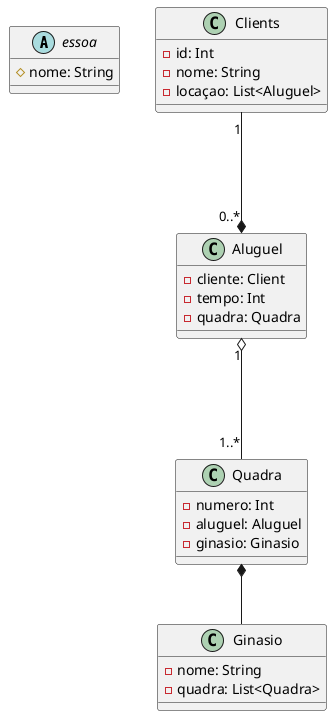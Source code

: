 @startuml ginasio
abstract class essoa {
  # nome: String
}



class Clients {
  - id: Int
  - nome: String
  - locaçao: List<Aluguel>
}

Clients "1" ---* "0..*" Aluguel

class Aluguel {
  - cliente: Client
  - tempo: Int
  - quadra: Quadra
}

Aluguel "1" o--- "1..*" Quadra

class Quadra {
  - numero: Int
  - aluguel: Aluguel
  - ginasio: Ginasio
}

Quadra *-- Ginasio

class Ginasio {
  - nome: String
  - quadra: List<Quadra>
}
@enduml